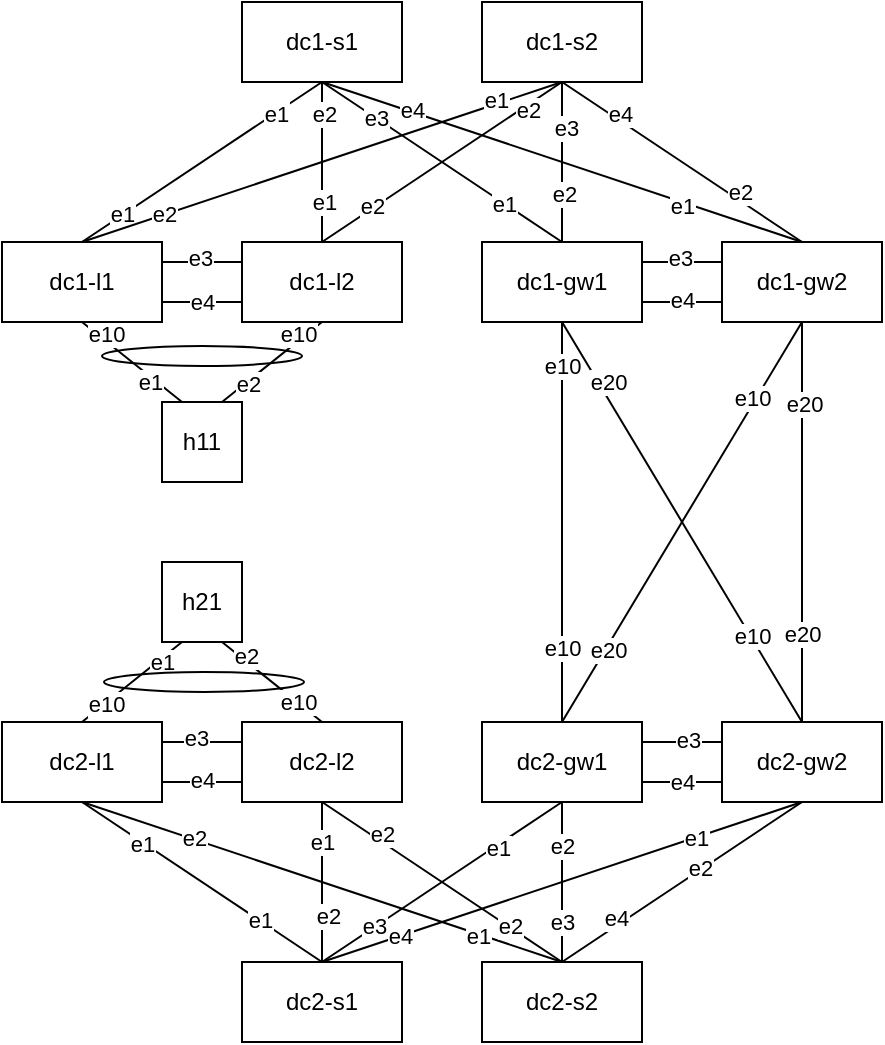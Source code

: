 <mxfile>
    <diagram id="nRRl41P9tCku1qp92XGq" name="Page-1">
        <mxGraphModel dx="1770" dy="895" grid="1" gridSize="10" guides="1" tooltips="1" connect="1" arrows="1" fold="1" page="1" pageScale="1" pageWidth="827" pageHeight="1169" background="#FFFFFF" math="0" shadow="0">
            <root>
                <mxCell id="0"/>
                <mxCell id="1" parent="0"/>
                <mxCell id="2" value="dc1-s1" style="whiteSpace=wrap;html=1;fillColor=none;fontColor=#000000;strokeColor=#000000;" parent="1" vertex="1">
                    <mxGeometry x="280" y="80" width="80" height="40" as="geometry"/>
                </mxCell>
                <mxCell id="3" value="dc1-s2" style="whiteSpace=wrap;html=1;fillColor=none;fontColor=#000000;strokeColor=#000000;" parent="1" vertex="1">
                    <mxGeometry x="400" y="80" width="80" height="40" as="geometry"/>
                </mxCell>
                <mxCell id="20" style="edgeStyle=none;html=1;exitX=0.5;exitY=0;exitDx=0;exitDy=0;entryX=0.5;entryY=1;entryDx=0;entryDy=0;endArrow=none;endFill=0;strokeColor=#000000;" parent="1" source="4" target="2" edge="1">
                    <mxGeometry relative="1" as="geometry"/>
                </mxCell>
                <mxCell id="54" value="e1" style="edgeLabel;html=1;align=center;verticalAlign=middle;resizable=0;points=[];labelBackgroundColor=#FFFFFF;fontColor=#000000;" parent="20" vertex="1" connectable="0">
                    <mxGeometry x="-0.662" y="1" relative="1" as="geometry">
                        <mxPoint as="offset"/>
                    </mxGeometry>
                </mxCell>
                <mxCell id="56" value="e1" style="edgeLabel;html=1;align=center;verticalAlign=middle;resizable=0;points=[];labelBackgroundColor=#FFFFFF;fontColor=#000000;" parent="20" vertex="1" connectable="0">
                    <mxGeometry x="0.611" relative="1" as="geometry">
                        <mxPoint as="offset"/>
                    </mxGeometry>
                </mxCell>
                <mxCell id="21" style="edgeStyle=none;html=1;exitX=0.5;exitY=0;exitDx=0;exitDy=0;entryX=0.5;entryY=1;entryDx=0;entryDy=0;endArrow=none;endFill=0;strokeColor=#000000;" parent="1" source="4" target="3" edge="1">
                    <mxGeometry relative="1" as="geometry"/>
                </mxCell>
                <mxCell id="55" value="e2" style="edgeLabel;html=1;align=center;verticalAlign=middle;resizable=0;points=[];labelBackgroundColor=#FFFFFF;fontColor=#000000;" parent="21" vertex="1" connectable="0">
                    <mxGeometry x="-0.658" y="1" relative="1" as="geometry">
                        <mxPoint as="offset"/>
                    </mxGeometry>
                </mxCell>
                <mxCell id="60" value="e1" style="edgeLabel;html=1;align=center;verticalAlign=middle;resizable=0;points=[];labelBackgroundColor=#FFFFFF;fontColor=#000000;" parent="21" vertex="1" connectable="0">
                    <mxGeometry x="0.729" y="2" relative="1" as="geometry">
                        <mxPoint as="offset"/>
                    </mxGeometry>
                </mxCell>
                <mxCell id="40" style="edgeStyle=none;html=1;exitX=1;exitY=0.25;exitDx=0;exitDy=0;entryX=0;entryY=0.25;entryDx=0;entryDy=0;endArrow=none;endFill=0;strokeColor=#000000;" parent="1" source="4" target="5" edge="1">
                    <mxGeometry relative="1" as="geometry"/>
                </mxCell>
                <mxCell id="86" value="e3" style="edgeLabel;html=1;align=center;verticalAlign=middle;resizable=0;points=[];fontColor=#000000;labelBackgroundColor=#FFFFFF;" parent="40" vertex="1" connectable="0">
                    <mxGeometry x="-0.059" y="2" relative="1" as="geometry">
                        <mxPoint as="offset"/>
                    </mxGeometry>
                </mxCell>
                <mxCell id="41" value="&lt;font style=&quot;background-color: rgb(255, 255, 255);&quot; color=&quot;#000000&quot;&gt;e4&lt;/font&gt;" style="edgeStyle=none;html=1;exitX=1;exitY=0.75;exitDx=0;exitDy=0;entryX=0;entryY=0.75;entryDx=0;entryDy=0;endArrow=none;endFill=0;strokeColor=#000000;" parent="1" source="4" target="5" edge="1">
                    <mxGeometry relative="1" as="geometry"/>
                </mxCell>
                <mxCell id="50" style="edgeStyle=none;html=1;exitX=0.5;exitY=1;exitDx=0;exitDy=0;entryX=0.25;entryY=0;entryDx=0;entryDy=0;endArrow=none;endFill=0;strokeColor=#000000;" parent="1" source="4" target="9" edge="1">
                    <mxGeometry relative="1" as="geometry"/>
                </mxCell>
                <mxCell id="95" value="e10" style="edgeLabel;html=1;align=center;verticalAlign=middle;resizable=0;points=[];fontColor=#000000;labelBackgroundColor=#FFFFFF;" parent="50" vertex="1" connectable="0">
                    <mxGeometry x="-0.59" y="3" relative="1" as="geometry">
                        <mxPoint as="offset"/>
                    </mxGeometry>
                </mxCell>
                <mxCell id="97" value="e1" style="edgeLabel;html=1;align=center;verticalAlign=middle;resizable=0;points=[];fontColor=#000000;labelBackgroundColor=#FFFFFF;" parent="50" vertex="1" connectable="0">
                    <mxGeometry x="0.396" y="-2" relative="1" as="geometry">
                        <mxPoint as="offset"/>
                    </mxGeometry>
                </mxCell>
                <mxCell id="4" value="dc1-l1" style="whiteSpace=wrap;html=1;fillColor=none;fontColor=#000000;strokeColor=#000000;" parent="1" vertex="1">
                    <mxGeometry x="160" y="200" width="80" height="40" as="geometry"/>
                </mxCell>
                <mxCell id="22" style="edgeStyle=none;html=1;exitX=0.5;exitY=0;exitDx=0;exitDy=0;entryX=0.5;entryY=1;entryDx=0;entryDy=0;endArrow=none;endFill=0;strokeColor=#000000;" parent="1" source="5" target="2" edge="1">
                    <mxGeometry relative="1" as="geometry"/>
                </mxCell>
                <mxCell id="57" value="e2" style="edgeLabel;html=1;align=center;verticalAlign=middle;resizable=0;points=[];labelBackgroundColor=#FFFFFF;fontColor=#000000;" parent="22" vertex="1" connectable="0">
                    <mxGeometry x="0.606" y="-1" relative="1" as="geometry">
                        <mxPoint as="offset"/>
                    </mxGeometry>
                </mxCell>
                <mxCell id="64" value="e1" style="edgeLabel;html=1;align=center;verticalAlign=middle;resizable=0;points=[];labelBackgroundColor=#FFFFFF;fontColor=#000000;" parent="22" vertex="1" connectable="0">
                    <mxGeometry x="-0.494" y="-1" relative="1" as="geometry">
                        <mxPoint as="offset"/>
                    </mxGeometry>
                </mxCell>
                <mxCell id="23" style="edgeStyle=none;html=1;exitX=0.5;exitY=0;exitDx=0;exitDy=0;endArrow=none;endFill=0;strokeColor=#000000;" parent="1" source="5" edge="1">
                    <mxGeometry relative="1" as="geometry">
                        <mxPoint x="440" y="120" as="targetPoint"/>
                    </mxGeometry>
                </mxCell>
                <mxCell id="61" value="e2" style="edgeLabel;html=1;align=center;verticalAlign=middle;resizable=0;points=[];labelBackgroundColor=#FFFFFF;fontColor=#000000;" parent="23" vertex="1" connectable="0">
                    <mxGeometry x="0.684" y="-1" relative="1" as="geometry">
                        <mxPoint x="1" as="offset"/>
                    </mxGeometry>
                </mxCell>
                <mxCell id="65" value="e2" style="edgeLabel;html=1;align=center;verticalAlign=middle;resizable=0;points=[];labelBackgroundColor=#FFFFFF;fontColor=#000000;" parent="23" vertex="1" connectable="0">
                    <mxGeometry x="-0.573" y="1" relative="1" as="geometry">
                        <mxPoint as="offset"/>
                    </mxGeometry>
                </mxCell>
                <mxCell id="51" style="edgeStyle=none;html=1;exitX=0.5;exitY=1;exitDx=0;exitDy=0;entryX=0.75;entryY=0;entryDx=0;entryDy=0;endArrow=none;endFill=0;strokeColor=#000000;" parent="1" source="5" target="9" edge="1">
                    <mxGeometry relative="1" as="geometry"/>
                </mxCell>
                <mxCell id="96" value="e10" style="edgeLabel;html=1;align=center;verticalAlign=middle;resizable=0;points=[];fontColor=#000000;labelBackgroundColor=#FFFFFF;" parent="51" vertex="1" connectable="0">
                    <mxGeometry x="-0.581" y="-3" relative="1" as="geometry">
                        <mxPoint as="offset"/>
                    </mxGeometry>
                </mxCell>
                <mxCell id="98" value="e2" style="edgeLabel;html=1;align=center;verticalAlign=middle;resizable=0;points=[];fontColor=#000000;labelBackgroundColor=#FFFFFF;" parent="51" vertex="1" connectable="0">
                    <mxGeometry x="0.517" y="1" relative="1" as="geometry">
                        <mxPoint as="offset"/>
                    </mxGeometry>
                </mxCell>
                <mxCell id="5" value="dc1-l2" style="whiteSpace=wrap;html=1;fillColor=none;fontColor=#000000;strokeColor=#000000;" parent="1" vertex="1">
                    <mxGeometry x="280" y="200" width="80" height="40" as="geometry"/>
                </mxCell>
                <mxCell id="24" style="edgeStyle=none;html=1;exitX=0.5;exitY=0;exitDx=0;exitDy=0;endArrow=none;endFill=0;strokeColor=#000000;" parent="1" source="6" edge="1">
                    <mxGeometry relative="1" as="geometry">
                        <mxPoint x="320" y="120" as="targetPoint"/>
                    </mxGeometry>
                </mxCell>
                <mxCell id="58" value="e3" style="edgeLabel;html=1;align=center;verticalAlign=middle;resizable=0;points=[];labelBackgroundColor=#FFFFFF;fontColor=#000000;" parent="24" vertex="1" connectable="0">
                    <mxGeometry x="0.554" relative="1" as="geometry">
                        <mxPoint as="offset"/>
                    </mxGeometry>
                </mxCell>
                <mxCell id="66" value="e1" style="edgeLabel;html=1;align=center;verticalAlign=middle;resizable=0;points=[];labelBackgroundColor=#FFFFFF;fontColor=#000000;" parent="24" vertex="1" connectable="0">
                    <mxGeometry x="-0.507" y="-1" relative="1" as="geometry">
                        <mxPoint y="1" as="offset"/>
                    </mxGeometry>
                </mxCell>
                <mxCell id="25" style="edgeStyle=none;html=1;exitX=0.5;exitY=0;exitDx=0;exitDy=0;entryX=0.5;entryY=1;entryDx=0;entryDy=0;endArrow=none;endFill=0;strokeColor=#000000;" parent="1" source="6" target="3" edge="1">
                    <mxGeometry relative="1" as="geometry"/>
                </mxCell>
                <mxCell id="62" value="e3" style="edgeLabel;html=1;align=center;verticalAlign=middle;resizable=0;points=[];labelBackgroundColor=#FFFFFF;fontColor=#000000;" parent="25" vertex="1" connectable="0">
                    <mxGeometry x="0.431" y="-2" relative="1" as="geometry">
                        <mxPoint as="offset"/>
                    </mxGeometry>
                </mxCell>
                <mxCell id="67" value="e2" style="edgeLabel;html=1;align=center;verticalAlign=middle;resizable=0;points=[];labelBackgroundColor=#FFFFFF;fontColor=#000000;" parent="25" vertex="1" connectable="0">
                    <mxGeometry x="-0.394" y="-1" relative="1" as="geometry">
                        <mxPoint as="offset"/>
                    </mxGeometry>
                </mxCell>
                <mxCell id="36" style="edgeStyle=none;html=1;exitX=0.5;exitY=1;exitDx=0;exitDy=0;entryX=0.5;entryY=0;entryDx=0;entryDy=0;endArrow=none;endFill=0;strokeColor=#000000;" parent="1" source="6" target="15" edge="1">
                    <mxGeometry relative="1" as="geometry"/>
                </mxCell>
                <mxCell id="103" value="e10" style="edgeLabel;html=1;align=center;verticalAlign=middle;resizable=0;points=[];fontColor=#000000;labelBackgroundColor=#FFFFFF;" parent="36" vertex="1" connectable="0">
                    <mxGeometry x="-0.787" relative="1" as="geometry">
                        <mxPoint as="offset"/>
                    </mxGeometry>
                </mxCell>
                <mxCell id="107" value="e10" style="edgeLabel;html=1;align=center;verticalAlign=middle;resizable=0;points=[];fontColor=#000000;labelBackgroundColor=#FFFFFF;" parent="36" vertex="1" connectable="0">
                    <mxGeometry x="0.623" relative="1" as="geometry">
                        <mxPoint as="offset"/>
                    </mxGeometry>
                </mxCell>
                <mxCell id="39" style="edgeStyle=none;html=1;exitX=0.5;exitY=1;exitDx=0;exitDy=0;entryX=0.5;entryY=0;entryDx=0;entryDy=0;endArrow=none;endFill=0;strokeColor=#000000;" parent="1" source="6" target="16" edge="1">
                    <mxGeometry relative="1" as="geometry"/>
                </mxCell>
                <mxCell id="104" value="e20" style="edgeLabel;html=1;align=center;verticalAlign=middle;resizable=0;points=[];fontColor=#000000;labelBackgroundColor=#FFFFFF;" parent="39" vertex="1" connectable="0">
                    <mxGeometry x="-0.677" y="4" relative="1" as="geometry">
                        <mxPoint as="offset"/>
                    </mxGeometry>
                </mxCell>
                <mxCell id="109" value="e10" style="edgeLabel;html=1;align=center;verticalAlign=middle;resizable=0;points=[];fontColor=#000000;labelBackgroundColor=#FFFFFF;" parent="39" vertex="1" connectable="0">
                    <mxGeometry x="0.575" relative="1" as="geometry">
                        <mxPoint y="-1" as="offset"/>
                    </mxGeometry>
                </mxCell>
                <mxCell id="42" style="edgeStyle=none;html=1;exitX=1;exitY=0.25;exitDx=0;exitDy=0;entryX=0;entryY=0.25;entryDx=0;entryDy=0;endArrow=none;endFill=0;strokeColor=#000000;" parent="1" source="6" target="7" edge="1">
                    <mxGeometry relative="1" as="geometry"/>
                </mxCell>
                <mxCell id="88" value="e3" style="edgeLabel;html=1;align=center;verticalAlign=middle;resizable=0;points=[];fontColor=#000000;labelBackgroundColor=#FFFFFF;" parent="42" vertex="1" connectable="0">
                    <mxGeometry x="-0.059" y="2" relative="1" as="geometry">
                        <mxPoint as="offset"/>
                    </mxGeometry>
                </mxCell>
                <mxCell id="43" style="edgeStyle=none;html=1;exitX=1;exitY=0.75;exitDx=0;exitDy=0;entryX=0;entryY=0.75;entryDx=0;entryDy=0;endArrow=none;endFill=0;strokeColor=#000000;" parent="1" source="6" target="7" edge="1">
                    <mxGeometry relative="1" as="geometry"/>
                </mxCell>
                <mxCell id="87" value="e4" style="edgeLabel;html=1;align=center;verticalAlign=middle;resizable=0;points=[];fontColor=#000000;labelBackgroundColor=#FFFFFF;" parent="43" vertex="1" connectable="0">
                    <mxGeometry x="-0.009" y="1" relative="1" as="geometry">
                        <mxPoint as="offset"/>
                    </mxGeometry>
                </mxCell>
                <mxCell id="6" value="dc1-gw1" style="whiteSpace=wrap;html=1;fillColor=none;fontColor=#000000;strokeColor=#000000;" parent="1" vertex="1">
                    <mxGeometry x="400" y="200" width="80" height="40" as="geometry"/>
                </mxCell>
                <mxCell id="26" style="edgeStyle=none;html=1;exitX=0.5;exitY=0;exitDx=0;exitDy=0;entryX=0.5;entryY=1;entryDx=0;entryDy=0;endArrow=none;endFill=0;strokeColor=#000000;" parent="1" source="7" target="2" edge="1">
                    <mxGeometry relative="1" as="geometry"/>
                </mxCell>
                <mxCell id="59" value="e4" style="edgeLabel;html=1;align=center;verticalAlign=middle;resizable=0;points=[];labelBackgroundColor=#FFFFFF;fontColor=#000000;" parent="26" vertex="1" connectable="0">
                    <mxGeometry x="0.629" y="-1" relative="1" as="geometry">
                        <mxPoint as="offset"/>
                    </mxGeometry>
                </mxCell>
                <mxCell id="68" value="e1" style="edgeLabel;html=1;align=center;verticalAlign=middle;resizable=0;points=[];labelBackgroundColor=#FFFFFF;fontColor=#000000;" parent="26" vertex="1" connectable="0">
                    <mxGeometry x="-0.503" y="2" relative="1" as="geometry">
                        <mxPoint as="offset"/>
                    </mxGeometry>
                </mxCell>
                <mxCell id="27" style="edgeStyle=none;html=1;exitX=0.5;exitY=0;exitDx=0;exitDy=0;entryX=0.5;entryY=1;entryDx=0;entryDy=0;endArrow=none;endFill=0;strokeColor=#000000;" parent="1" source="7" target="3" edge="1">
                    <mxGeometry relative="1" as="geometry"/>
                </mxCell>
                <mxCell id="63" value="e4" style="edgeLabel;html=1;align=center;verticalAlign=middle;resizable=0;points=[];labelBackgroundColor=#FFFFFF;fontColor=#000000;" parent="27" vertex="1" connectable="0">
                    <mxGeometry x="0.546" y="-3" relative="1" as="geometry">
                        <mxPoint as="offset"/>
                    </mxGeometry>
                </mxCell>
                <mxCell id="69" value="e2" style="edgeLabel;html=1;align=center;verticalAlign=middle;resizable=0;points=[];labelBackgroundColor=#FFFFFF;fontColor=#000000;" parent="27" vertex="1" connectable="0">
                    <mxGeometry x="-0.446" y="-4" relative="1" as="geometry">
                        <mxPoint as="offset"/>
                    </mxGeometry>
                </mxCell>
                <mxCell id="37" style="edgeStyle=none;html=1;exitX=0.5;exitY=1;exitDx=0;exitDy=0;entryX=0.5;entryY=0;entryDx=0;entryDy=0;endArrow=none;endFill=0;strokeColor=#000000;" parent="1" source="7" target="16" edge="1">
                    <mxGeometry relative="1" as="geometry"/>
                </mxCell>
                <mxCell id="106" value="e20" style="edgeLabel;html=1;align=center;verticalAlign=middle;resizable=0;points=[];fontColor=#000000;labelBackgroundColor=#FFFFFF;" parent="37" vertex="1" connectable="0">
                    <mxGeometry x="-0.588" y="1" relative="1" as="geometry">
                        <mxPoint as="offset"/>
                    </mxGeometry>
                </mxCell>
                <mxCell id="110" value="e20" style="edgeLabel;html=1;align=center;verticalAlign=middle;resizable=0;points=[];fontColor=#000000;labelBackgroundColor=#FFFFFF;" parent="37" vertex="1" connectable="0">
                    <mxGeometry x="0.562" relative="1" as="geometry">
                        <mxPoint as="offset"/>
                    </mxGeometry>
                </mxCell>
                <mxCell id="38" style="edgeStyle=none;html=1;exitX=0.5;exitY=1;exitDx=0;exitDy=0;entryX=0.5;entryY=0;entryDx=0;entryDy=0;endArrow=none;endFill=0;strokeColor=#000000;" parent="1" source="7" target="15" edge="1">
                    <mxGeometry relative="1" as="geometry"/>
                </mxCell>
                <mxCell id="105" value="e10" style="edgeLabel;html=1;align=center;verticalAlign=middle;resizable=0;points=[];fontColor=#000000;labelBackgroundColor=#FFFFFF;" parent="38" vertex="1" connectable="0">
                    <mxGeometry x="-0.615" y="-2" relative="1" as="geometry">
                        <mxPoint as="offset"/>
                    </mxGeometry>
                </mxCell>
                <mxCell id="108" value="e20" style="edgeLabel;html=1;align=center;verticalAlign=middle;resizable=0;points=[];fontColor=#000000;labelBackgroundColor=#FFFFFF;" parent="38" vertex="1" connectable="0">
                    <mxGeometry x="0.625" y="2" relative="1" as="geometry">
                        <mxPoint x="-1" as="offset"/>
                    </mxGeometry>
                </mxCell>
                <mxCell id="7" value="dc1-gw2" style="whiteSpace=wrap;html=1;fillColor=none;fontColor=#000000;strokeColor=#000000;" parent="1" vertex="1">
                    <mxGeometry x="520" y="200" width="80" height="40" as="geometry"/>
                </mxCell>
                <mxCell id="9" value="h11" style="whiteSpace=wrap;html=1;fillColor=none;strokeColor=#000000;fontColor=#000000;" parent="1" vertex="1">
                    <mxGeometry x="240" y="280" width="40" height="40" as="geometry"/>
                </mxCell>
                <mxCell id="48" style="edgeStyle=none;html=1;exitX=0.25;exitY=1;exitDx=0;exitDy=0;entryX=0.5;entryY=0;entryDx=0;entryDy=0;endArrow=none;endFill=0;strokeColor=#000000;" parent="1" source="12" target="13" edge="1">
                    <mxGeometry relative="1" as="geometry"/>
                </mxCell>
                <mxCell id="93" value="e10" style="edgeLabel;html=1;align=center;verticalAlign=middle;resizable=0;points=[];fontColor=#000000;labelBackgroundColor=#FFFFFF;" parent="48" vertex="1" connectable="0">
                    <mxGeometry x="0.522" relative="1" as="geometry">
                        <mxPoint as="offset"/>
                    </mxGeometry>
                </mxCell>
                <mxCell id="101" value="e1" style="edgeLabel;html=1;align=center;verticalAlign=middle;resizable=0;points=[];fontColor=#000000;labelBackgroundColor=#FFFFFF;" parent="48" vertex="1" connectable="0">
                    <mxGeometry x="-0.449" y="-2" relative="1" as="geometry">
                        <mxPoint x="5" as="offset"/>
                    </mxGeometry>
                </mxCell>
                <mxCell id="49" style="edgeStyle=none;html=1;exitX=0.75;exitY=1;exitDx=0;exitDy=0;entryX=0.5;entryY=0;entryDx=0;entryDy=0;endArrow=none;endFill=0;strokeColor=#000000;" parent="1" source="12" target="14" edge="1">
                    <mxGeometry relative="1" as="geometry"/>
                </mxCell>
                <mxCell id="94" value="e10" style="edgeLabel;html=1;align=center;verticalAlign=middle;resizable=0;points=[];fontColor=#000000;labelBackgroundColor=#FFFFFF;" parent="49" vertex="1" connectable="0">
                    <mxGeometry x="0.41" y="3" relative="1" as="geometry">
                        <mxPoint x="1" y="4" as="offset"/>
                    </mxGeometry>
                </mxCell>
                <mxCell id="102" value="e2" style="edgeLabel;html=1;align=center;verticalAlign=middle;resizable=0;points=[];fontColor=#000000;labelBackgroundColor=#FFFFFF;" parent="49" vertex="1" connectable="0">
                    <mxGeometry x="-0.57" y="2" relative="1" as="geometry">
                        <mxPoint as="offset"/>
                    </mxGeometry>
                </mxCell>
                <mxCell id="12" value="h21" style="whiteSpace=wrap;html=1;fillColor=none;strokeColor=#000000;fontColor=#000000;" parent="1" vertex="1">
                    <mxGeometry x="240" y="360" width="40" height="40" as="geometry"/>
                </mxCell>
                <mxCell id="28" style="edgeStyle=none;html=1;exitX=0.5;exitY=1;exitDx=0;exitDy=0;entryX=0.5;entryY=0;entryDx=0;entryDy=0;endArrow=none;endFill=0;strokeColor=#000000;" parent="1" source="13" target="17" edge="1">
                    <mxGeometry relative="1" as="geometry"/>
                </mxCell>
                <mxCell id="70" value="e1" style="edgeLabel;html=1;align=center;verticalAlign=middle;resizable=0;points=[];fontColor=#000000;labelBackgroundColor=#FFFFFF;" parent="28" vertex="1" connectable="0">
                    <mxGeometry x="-0.492" y="-1" relative="1" as="geometry">
                        <mxPoint as="offset"/>
                    </mxGeometry>
                </mxCell>
                <mxCell id="78" value="e1" style="edgeLabel;html=1;align=center;verticalAlign=middle;resizable=0;points=[];fontColor=#000000;labelBackgroundColor=#FFFFFF;" parent="28" vertex="1" connectable="0">
                    <mxGeometry x="0.492" y="1" relative="1" as="geometry">
                        <mxPoint x="-1" as="offset"/>
                    </mxGeometry>
                </mxCell>
                <mxCell id="29" style="edgeStyle=none;html=1;exitX=0.5;exitY=1;exitDx=0;exitDy=0;entryX=0.5;entryY=0;entryDx=0;entryDy=0;endArrow=none;endFill=0;strokeColor=#000000;" parent="1" source="13" target="18" edge="1">
                    <mxGeometry relative="1" as="geometry"/>
                </mxCell>
                <mxCell id="71" value="e2" style="edgeLabel;html=1;align=center;verticalAlign=middle;resizable=0;points=[];fontColor=#000000;labelBackgroundColor=#FFFFFF;" parent="29" vertex="1" connectable="0">
                    <mxGeometry x="-0.538" y="1" relative="1" as="geometry">
                        <mxPoint as="offset"/>
                    </mxGeometry>
                </mxCell>
                <mxCell id="82" value="e1" style="edgeLabel;html=1;align=center;verticalAlign=middle;resizable=0;points=[];fontColor=#000000;labelBackgroundColor=#FFFFFF;" parent="29" vertex="1" connectable="0">
                    <mxGeometry x="0.652" y="-1" relative="1" as="geometry">
                        <mxPoint as="offset"/>
                    </mxGeometry>
                </mxCell>
                <mxCell id="44" style="edgeStyle=none;html=1;exitX=1;exitY=0.25;exitDx=0;exitDy=0;entryX=0;entryY=0.25;entryDx=0;entryDy=0;endArrow=none;endFill=0;strokeColor=#000000;" parent="1" source="13" target="14" edge="1">
                    <mxGeometry relative="1" as="geometry"/>
                </mxCell>
                <mxCell id="89" value="e3" style="edgeLabel;html=1;align=center;verticalAlign=middle;resizable=0;points=[];fontColor=#000000;labelBackgroundColor=#FFFFFF;" parent="44" vertex="1" connectable="0">
                    <mxGeometry x="-0.159" y="2" relative="1" as="geometry">
                        <mxPoint as="offset"/>
                    </mxGeometry>
                </mxCell>
                <mxCell id="45" style="edgeStyle=none;html=1;exitX=1;exitY=0.75;exitDx=0;exitDy=0;entryX=0;entryY=0.75;entryDx=0;entryDy=0;endArrow=none;endFill=0;strokeColor=#000000;" parent="1" source="13" target="14" edge="1">
                    <mxGeometry relative="1" as="geometry"/>
                </mxCell>
                <mxCell id="90" value="e4" style="edgeLabel;html=1;align=center;verticalAlign=middle;resizable=0;points=[];fontColor=#000000;labelBackgroundColor=#FFFFFF;" parent="45" vertex="1" connectable="0">
                    <mxGeometry x="-0.009" y="1" relative="1" as="geometry">
                        <mxPoint as="offset"/>
                    </mxGeometry>
                </mxCell>
                <mxCell id="13" value="dc2-l1" style="whiteSpace=wrap;html=1;fillColor=none;fontColor=#000000;strokeColor=#000000;" parent="1" vertex="1">
                    <mxGeometry x="160" y="440" width="80" height="40" as="geometry"/>
                </mxCell>
                <mxCell id="30" style="edgeStyle=none;html=1;exitX=0.5;exitY=1;exitDx=0;exitDy=0;entryX=0.5;entryY=0;entryDx=0;entryDy=0;endArrow=none;endFill=0;strokeColor=#000000;" parent="1" source="14" target="17" edge="1">
                    <mxGeometry relative="1" as="geometry"/>
                </mxCell>
                <mxCell id="72" value="e1" style="edgeLabel;html=1;align=center;verticalAlign=middle;resizable=0;points=[];fontColor=#000000;labelBackgroundColor=#FFFFFF;" parent="30" vertex="1" connectable="0">
                    <mxGeometry x="-0.494" relative="1" as="geometry">
                        <mxPoint as="offset"/>
                    </mxGeometry>
                </mxCell>
                <mxCell id="79" value="e2" style="edgeLabel;html=1;align=center;verticalAlign=middle;resizable=0;points=[];fontColor=#000000;labelBackgroundColor=#FFFFFF;" parent="30" vertex="1" connectable="0">
                    <mxGeometry x="0.431" y="3" relative="1" as="geometry">
                        <mxPoint as="offset"/>
                    </mxGeometry>
                </mxCell>
                <mxCell id="31" style="edgeStyle=none;html=1;exitX=0.5;exitY=1;exitDx=0;exitDy=0;entryX=0.5;entryY=0;entryDx=0;entryDy=0;endArrow=none;endFill=0;strokeColor=#000000;" parent="1" source="14" target="18" edge="1">
                    <mxGeometry relative="1" as="geometry"/>
                </mxCell>
                <mxCell id="73" value="e2" style="edgeLabel;html=1;align=center;verticalAlign=middle;resizable=0;points=[];fontColor=#000000;labelBackgroundColor=#FFFFFF;" parent="31" vertex="1" connectable="0">
                    <mxGeometry x="-0.55" y="3" relative="1" as="geometry">
                        <mxPoint x="1" as="offset"/>
                    </mxGeometry>
                </mxCell>
                <mxCell id="83" value="e2" style="edgeLabel;html=1;align=center;verticalAlign=middle;resizable=0;points=[];fontColor=#000000;labelBackgroundColor=#FFFFFF;" parent="31" vertex="1" connectable="0">
                    <mxGeometry x="0.554" y="1" relative="1" as="geometry">
                        <mxPoint as="offset"/>
                    </mxGeometry>
                </mxCell>
                <mxCell id="14" value="dc2-l2" style="whiteSpace=wrap;html=1;fillColor=none;fontColor=#000000;strokeColor=#000000;" parent="1" vertex="1">
                    <mxGeometry x="280" y="440" width="80" height="40" as="geometry"/>
                </mxCell>
                <mxCell id="32" style="edgeStyle=none;html=1;exitX=0.5;exitY=1;exitDx=0;exitDy=0;endArrow=none;endFill=0;entryX=0.5;entryY=0;entryDx=0;entryDy=0;strokeColor=#000000;" parent="1" source="15" target="17" edge="1">
                    <mxGeometry relative="1" as="geometry">
                        <mxPoint x="320" y="520" as="targetPoint"/>
                    </mxGeometry>
                </mxCell>
                <mxCell id="74" value="e1" style="edgeLabel;html=1;align=center;verticalAlign=middle;resizable=0;points=[];fontColor=#000000;labelBackgroundColor=#FFFFFF;" parent="32" vertex="1" connectable="0">
                    <mxGeometry x="-0.458" y="1" relative="1" as="geometry">
                        <mxPoint as="offset"/>
                    </mxGeometry>
                </mxCell>
                <mxCell id="80" value="e3" style="edgeLabel;html=1;align=center;verticalAlign=middle;resizable=0;points=[];fontColor=#000000;labelBackgroundColor=#FFFFFF;" parent="32" vertex="1" connectable="0">
                    <mxGeometry x="0.558" y="-1" relative="1" as="geometry">
                        <mxPoint as="offset"/>
                    </mxGeometry>
                </mxCell>
                <mxCell id="34" style="edgeStyle=none;html=1;exitX=0.5;exitY=1;exitDx=0;exitDy=0;entryX=0.5;entryY=0;entryDx=0;entryDy=0;endArrow=none;endFill=0;strokeColor=#000000;" parent="1" source="15" target="18" edge="1">
                    <mxGeometry relative="1" as="geometry"/>
                </mxCell>
                <mxCell id="75" value="e2" style="edgeLabel;html=1;align=center;verticalAlign=middle;resizable=0;points=[];fontColor=#000000;labelBackgroundColor=#FFFFFF;" parent="34" vertex="1" connectable="0">
                    <mxGeometry x="-0.444" relative="1" as="geometry">
                        <mxPoint as="offset"/>
                    </mxGeometry>
                </mxCell>
                <mxCell id="84" value="e3" style="edgeLabel;html=1;align=center;verticalAlign=middle;resizable=0;points=[];fontColor=#000000;labelBackgroundColor=#FFFFFF;" parent="34" vertex="1" connectable="0">
                    <mxGeometry x="0.281" relative="1" as="geometry">
                        <mxPoint y="9" as="offset"/>
                    </mxGeometry>
                </mxCell>
                <mxCell id="46" style="edgeStyle=none;html=1;exitX=1;exitY=0.25;exitDx=0;exitDy=0;entryX=0;entryY=0.25;entryDx=0;entryDy=0;endArrow=none;endFill=0;strokeColor=#000000;" parent="1" source="15" target="16" edge="1">
                    <mxGeometry relative="1" as="geometry"/>
                </mxCell>
                <mxCell id="91" value="e3" style="edgeLabel;html=1;align=center;verticalAlign=middle;resizable=0;points=[];fontColor=#000000;labelBackgroundColor=#FFFFFF;" parent="46" vertex="1" connectable="0">
                    <mxGeometry x="0.141" y="1" relative="1" as="geometry">
                        <mxPoint as="offset"/>
                    </mxGeometry>
                </mxCell>
                <mxCell id="47" style="edgeStyle=none;html=1;exitX=1;exitY=0.75;exitDx=0;exitDy=0;entryX=0;entryY=0.75;entryDx=0;entryDy=0;endArrow=none;endFill=0;strokeColor=#000000;" parent="1" source="15" target="16" edge="1">
                    <mxGeometry relative="1" as="geometry"/>
                </mxCell>
                <mxCell id="92" value="e4" style="edgeLabel;html=1;align=center;verticalAlign=middle;resizable=0;points=[];fontColor=#000000;labelBackgroundColor=#FFFFFF;" parent="47" vertex="1" connectable="0">
                    <mxGeometry x="-0.009" relative="1" as="geometry">
                        <mxPoint as="offset"/>
                    </mxGeometry>
                </mxCell>
                <mxCell id="15" value="dc2-gw1" style="whiteSpace=wrap;html=1;fillColor=none;fontColor=#000000;strokeColor=#000000;" parent="1" vertex="1">
                    <mxGeometry x="400" y="440" width="80" height="40" as="geometry"/>
                </mxCell>
                <mxCell id="33" style="edgeStyle=none;html=1;exitX=0.5;exitY=1;exitDx=0;exitDy=0;entryX=0.5;entryY=0;entryDx=0;entryDy=0;endArrow=none;endFill=0;strokeColor=#000000;" parent="1" source="16" target="17" edge="1">
                    <mxGeometry relative="1" as="geometry"/>
                </mxCell>
                <mxCell id="76" value="e1" style="edgeLabel;html=1;align=center;verticalAlign=middle;resizable=0;points=[];fontColor=#000000;labelBackgroundColor=#FFFFFF;" parent="33" vertex="1" connectable="0">
                    <mxGeometry x="-0.558" relative="1" as="geometry">
                        <mxPoint as="offset"/>
                    </mxGeometry>
                </mxCell>
                <mxCell id="81" value="e4" style="edgeLabel;html=1;align=center;verticalAlign=middle;resizable=0;points=[];fontColor=#000000;labelBackgroundColor=#FFFFFF;" parent="33" vertex="1" connectable="0">
                    <mxGeometry x="0.677" relative="1" as="geometry">
                        <mxPoint as="offset"/>
                    </mxGeometry>
                </mxCell>
                <mxCell id="35" style="edgeStyle=none;html=1;exitX=0.5;exitY=1;exitDx=0;exitDy=0;entryX=0.5;entryY=0;entryDx=0;entryDy=0;endArrow=none;endFill=0;strokeColor=#000000;" parent="1" source="16" target="18" edge="1">
                    <mxGeometry relative="1" as="geometry"/>
                </mxCell>
                <mxCell id="77" value="e2" style="edgeLabel;html=1;align=center;verticalAlign=middle;resizable=0;points=[];fontColor=#000000;labelBackgroundColor=#FFFFFF;" parent="35" vertex="1" connectable="0">
                    <mxGeometry x="-0.161" y="-2" relative="1" as="geometry">
                        <mxPoint y="1" as="offset"/>
                    </mxGeometry>
                </mxCell>
                <mxCell id="85" value="e4" style="edgeLabel;html=1;align=center;verticalAlign=middle;resizable=0;points=[];fontColor=#000000;labelBackgroundColor=#FFFFFF;" parent="35" vertex="1" connectable="0">
                    <mxGeometry x="0.516" y="-4" relative="1" as="geometry">
                        <mxPoint as="offset"/>
                    </mxGeometry>
                </mxCell>
                <mxCell id="16" value="dc2-gw2" style="whiteSpace=wrap;html=1;fillColor=none;fontColor=#000000;strokeColor=#000000;" parent="1" vertex="1">
                    <mxGeometry x="520" y="440" width="80" height="40" as="geometry"/>
                </mxCell>
                <mxCell id="17" value="dc2-s1" style="whiteSpace=wrap;html=1;fillColor=none;fontColor=#000000;strokeColor=#000000;" parent="1" vertex="1">
                    <mxGeometry x="280" y="560" width="80" height="40" as="geometry"/>
                </mxCell>
                <mxCell id="18" value="dc2-s2" style="whiteSpace=wrap;html=1;fillColor=none;fontColor=#000000;strokeColor=#000000;" parent="1" vertex="1">
                    <mxGeometry x="400" y="560" width="80" height="40" as="geometry"/>
                </mxCell>
                <mxCell id="52" value="" style="ellipse;whiteSpace=wrap;html=1;fillColor=none;strokeColor=#000000;" parent="1" vertex="1">
                    <mxGeometry x="210" y="252" width="100" height="10" as="geometry"/>
                </mxCell>
                <mxCell id="53" value="" style="ellipse;whiteSpace=wrap;html=1;fillColor=none;strokeColor=#000000;" parent="1" vertex="1">
                    <mxGeometry x="211" y="415" width="100" height="10" as="geometry"/>
                </mxCell>
            </root>
        </mxGraphModel>
    </diagram>
</mxfile>